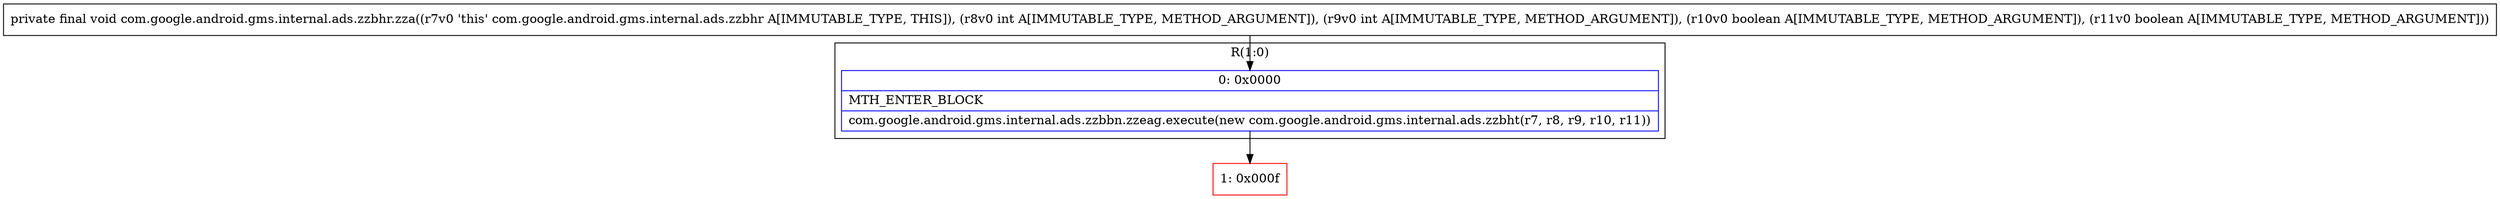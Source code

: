 digraph "CFG forcom.google.android.gms.internal.ads.zzbhr.zza(IIZZ)V" {
subgraph cluster_Region_262799804 {
label = "R(1:0)";
node [shape=record,color=blue];
Node_0 [shape=record,label="{0\:\ 0x0000|MTH_ENTER_BLOCK\l|com.google.android.gms.internal.ads.zzbbn.zzeag.execute(new com.google.android.gms.internal.ads.zzbht(r7, r8, r9, r10, r11))\l}"];
}
Node_1 [shape=record,color=red,label="{1\:\ 0x000f}"];
MethodNode[shape=record,label="{private final void com.google.android.gms.internal.ads.zzbhr.zza((r7v0 'this' com.google.android.gms.internal.ads.zzbhr A[IMMUTABLE_TYPE, THIS]), (r8v0 int A[IMMUTABLE_TYPE, METHOD_ARGUMENT]), (r9v0 int A[IMMUTABLE_TYPE, METHOD_ARGUMENT]), (r10v0 boolean A[IMMUTABLE_TYPE, METHOD_ARGUMENT]), (r11v0 boolean A[IMMUTABLE_TYPE, METHOD_ARGUMENT])) }"];
MethodNode -> Node_0;
Node_0 -> Node_1;
}

